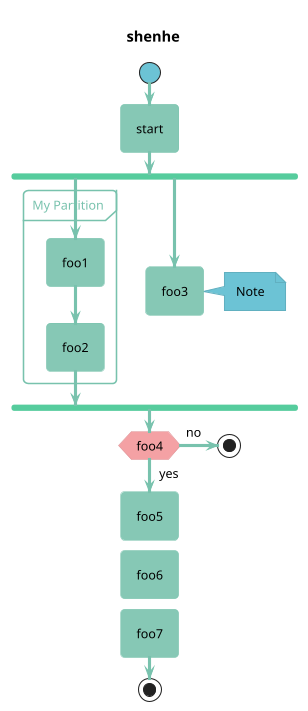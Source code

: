 @startuml


!$BLUE = "#007bff"
!$INDIGO = "#6610f2"
!$PURPLE = "#6f42c1"
!$PINK = "#e83e8c"
!$RED = "#ff7851"
!$ORANGE = "#fd7e14"
!$YELLOW = "#ffce67"
!$GREEN = "#56cc9d"

!$CYAN = "#6cc3d5"
!$WHITE = "#000000"
!$GRAY = "#888"
!$GRAYDARK = "#343a40"
!$PRIMARY = "#78c2ad"
!$SECONDARY = "#f3969a"
!$SUCCESS = "#56cc9d"
!$INFO = "#6cc3d5"
!$WARNING = "#ffce67"
!$DANGER = "#ff7851"
!$LIGHT = "#f8f9fa"
!$DARK = "#343a40"

!$FGCOLOR = $WHITE
!$PRIMARY_DARK = "#6caf9c"
!$PRIMARY_LIGHT = "#86c8b5"
!$PRIMARY_TEXT = $WHITE
!$SECONDARY_DARK = "#db878b"
!$SECONDARY_LIGHT = "#f4a1a4"
!$SECONDARY_TEXT = $WHITE
!$INFO_DARK = "#61b0c0"
!$INFO_LIGHT = "#7bc9d9"
!$INFO_TEXT = $WHITE
!$SUCCESS_DARK = "#4db88d"
!$SUCCESS_LIGHT = "#67d1a7"
!$SUCCESS_TEXT = $WHITE
!$WARNING_DARK = "#e6b95d"
!$WARNING_LIGHT = "#ffd376"
!$WARNING_TEXT = $WHITE
!$DANGER_DARK = "#e66c49"
!$DANGER_LIGHT = "#ff8662"
!$DANGER_TEXT = $WHITE
!$DARK_DARK = "#2f343a"
!$DARK_LIGHT = "#484e53"
!$LIGHT_DARK = "#dfe0e1"
!$LIGHT_LIGHT = "#f9fafb"






!procedure $primary_scheme()
	FontColor $PRIMARY_TEXT
	BorderColor $PRIMARY
	BackgroundColor $PRIMARY_LIGHT
!endprocedure

skinparam defaultFontName       ""
skinparam defaultFontSize       12
skinparam dpi                   100
skinparam shadowing             false
skinparam roundcorner           8
skinparam ParticipantPadding    40
skinparam BoxPadding            40
skinparam Padding               5
skinparam ArrowColor            $DARK
skinparam stereotype {
    CBackgroundColor $SECONDARY_LIGHT
    CBorderColor $SECONDARY_DARK
    ABackgroundColor $SUCCESS_LIGHT
    ABorderColor $SUCCESS_DARK
    IBackgroundColor $DANGER_LIGHT
    IBorderColor $DANGER_DARK
    EBackgroundColor $WARNING_LIGHT
    EBorderColor $WARNING_DARK
    NBackgroundColor $INFO_LIGHT
    NBorderColor $INFO_DARK
}

skinparam legend {
	BackgroundColor $SECONDARY
	BorderColor $SECONDARY_DARK
	FontColor $LIGHT
}

!startsub swimlane
skinparam swimlane {
	BorderColor $INFO
	BorderThickness 2
	TitleBackgroundColor  $SECONDARY_LIGHT-$SECONDARY
	TitleFontColor $PRIMARY
}
!endsub

!startsub activity

skinparam activity {
	$primary_scheme()
	BarColor $SUCCESS
	StartColor $INFO
	EndColor $INFO
	DiamondBackgroundColor $SECONDARY_LIGHT
  	DiamondBorderColor $SECONDARY_DARK
  	DiamondFontColor $SECONDARY_TEXT
}
!endsub

!startsub participant

skinparam participant {
	$primary_scheme()
	ParticipantBorderThickness 2
}
!endsub

!startsub actor

skinparam actor {
	$primary_scheme()
}
!endsub

!startsub arrow

skinparam arrow {
	Thickness 3
	Color $PRIMARY
	FontColor $FGCOLOR
}
!endsub

!startsub sequence

skinparam sequence {
	BorderColor $PRIMARY
	TitleFontColor $PRIMARY
	BackgroundColor $BGCOLOR
	StartColor $PRIMARY
	EndColor $PRIMARY
	BoxBackgroundColor $BGCOLOR
	BoxBorderColor $DARK
	BoxFontColor $DARK
	DelayFontColor $DARK
	LifeLineBorderColor $SECONDARY
	LifeLineBorderThickness 2
	LifeLineBackgroundColor $SECONDARY_DARK
	GroupBorderColor $DARK
	GroupFontColor $DARK
	GroupHeaderFontColor $INFO
	GroupBackgroundColor $SECONDARY
	GroupBodyBackgroundColor $BGCOLOR
	GroupHeaderBackgroundColor $BGCOLOR
	DividerBackgroundColor $DARK
    DividerBorderColor $DARK
    DividerBorderThickness 2
    DividerFontColor $LIGHT
	ReferenceBackgroundColor $BGCOLOR
	ReferenceBorderColor $DARK
	ReferenceFontColor $DARK
	ReferenceHeaderFontColor $INFO
	ReferenceHeaderBackgroundColor $SECONDARY
	StereotypeFontColor $PRIMARY_TEXT
}
!endsub

!startsub partition

skinparam partition {
	BorderColor $PRIMARY
	FontColor $PRIMARY
	BackgroundColor $BGCOLOR
}
!endsub

!startsub collections

skinparam collections {
	$primary_scheme()
}
!endsub

!startsub control

skinparam control {
	$primary_scheme()
}
!endsub

!startsub entity

skinparam entity {
	$primary_scheme()
}
!endsub

!startsub note

skinparam note {
	BorderThickness 1
	BackgroundColor $INFO
	BorderColor $INFO_DARK
	FontColor $WHITE
}
!endsub







!startsub class

skinparam class {
	$primary_scheme()
	HeaderBackgroundColor $PRIMARY_LIGHT
	StereotypeFontColor $DARK
	BorderThickness 1
	AttributeFontColor $DARK
	AttributeFontSize 11
}
!endsub

!startsub object

skinparam object {
	$primary_scheme()
	StereotypeFontColor $DARK
	BorderThickness 1
	AttributeFontColor $SECONDARY_TEXT
	AttributeFontSize 11
}
!endsub

!startsub usecase

skinparam usecase {
	$primary_scheme()
	BorderThickness 2
	StereotypeFontColor $PRIMARY
}
!endsub

!startsub rectangle

skinparam rectangle {
	$primary_scheme()
	BackgroundColor $SECONDARY_LIGHT
	BorderThickness 2
	StereotypeFontColor $PRIMARY
}
!endsub

!startsub package

skinparam package {
	BackgroundColor $SECONDARY
  	BorderColor $PRIMARY
	FontColor $PRIMARY
	BorderThickness 2
}
!endsub

!startsub folder

skinparam folder {
	BackgroundColor $SECONDARY_LIGHT
  	BorderColor $WARNING
	FontColor $WARNING
	BorderThickness 2
}
!endsub

!startsub frame

skinparam frame {
	BackgroundColor $SECONDARY_LIGHT
  	BorderColor $INFO
	FontColor $INFO
	BorderThickness 2
}
!endsub

!startsub state

skinparam state {
	$primary_scheme()
	StartColor $INFO
	EndColor $INFO
	AttributeFontColor $SECONDARY_TEXT
	AttributeFontSize 11
}
!endsub

!startsub queue

skinparam queue {
	$primary_scheme()
}
!endsub

!startsub card

skinparam card {
	BackgroundColor $INFO
	BorderColor $INFO_DARK
	FontColor $INFO_TEXT
}
!endsub

!startsub file

skinparam file {
	BackgroundColor $SECONDARY_DARK
	BorderColor $LIGHT
	FontColor $LIGHT
}
!endsub

!startsub stack

skinparam stack {
	$primary_scheme()
}
!endsub


title shenhe



start
 :start;
 fork
  partition "My Partition" {
   :foo1;
   :foo2;
  }
 fork again
   :foo3;
   note right: Note
   detach
 endfork
 if (foo4) then (yes)
   :foo5;
   detach
 else (no)
  stop
 endif
 :foo6;
 detach
 :foo7;
 stop

@enduml